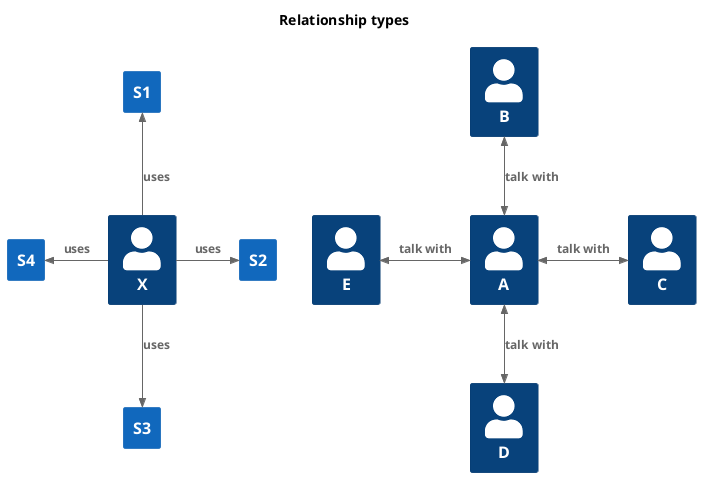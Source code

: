 @startuml Relationalship-types
title "Relationship types"
!include <C4/C4_Component>
HIDE_STEREOTYPE()

Person(a, "A")
Person(b, "B")
Person(c, "C")
Person(d, "D")
Person(e, "E")

BiRel_U(a, b, "talk with")
BiRel_R(a, c, "talk with")
BiRel_D(a, d, "talk with")
BiRel_L(a, e, "talk with")

Person(x, "X")
System(s1, "S1")
System(s2, "S2")
System(s3, "S3")
System(s4, "S4")

Rel_U(x, s1, "uses")
Rel_R(x, s2, "uses")
Rel_D(x, s3, "uses")
Rel_L(x, s4, "uses")
@enduml

@enduml

